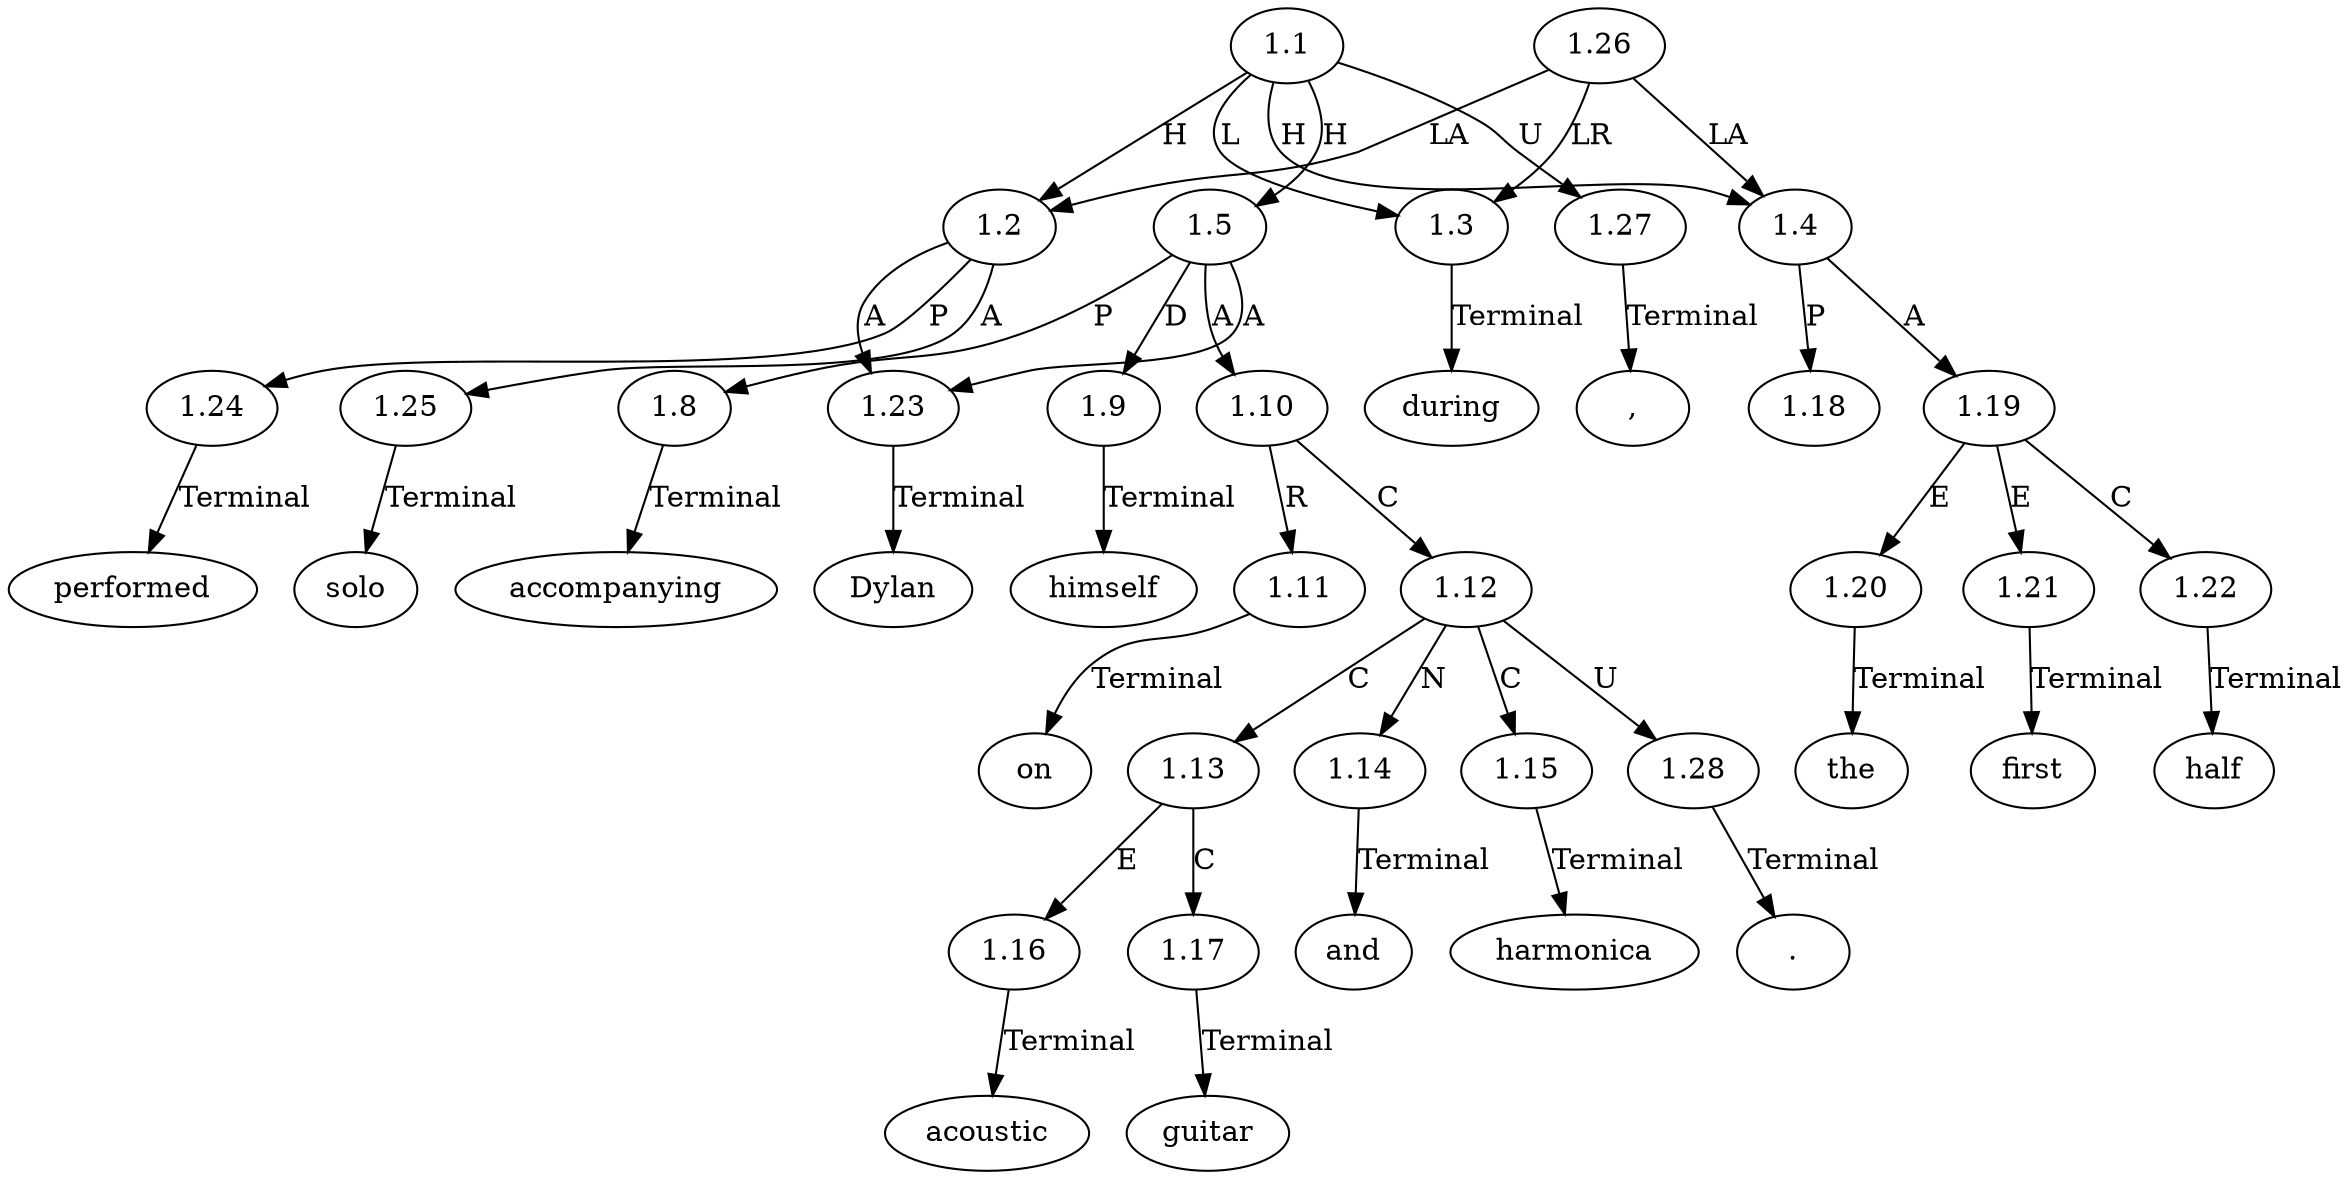 // Graph
digraph {
	0.1 [label=Dylan ordering=out]
	0.10 [label=himself ordering=out]
	0.11 [label=on ordering=out]
	0.12 [label=acoustic ordering=out]
	0.13 [label=guitar ordering=out]
	0.14 [label=and ordering=out]
	0.15 [label=harmonica ordering=out]
	0.16 [label="." ordering=out]
	0.2 [label=performed ordering=out]
	0.3 [label=solo ordering=out]
	0.4 [label=during ordering=out]
	0.5 [label=the ordering=out]
	0.6 [label=first ordering=out]
	0.7 [label=half ordering=out]
	0.8 [label="," ordering=out]
	0.9 [label=accompanying ordering=out]
	1.1 [label=1.1 ordering=out]
	1.2 [label=1.2 ordering=out]
	1.3 [label=1.3 ordering=out]
	1.4 [label=1.4 ordering=out]
	1.5 [label=1.5 ordering=out]
	1.8 [label=1.8 ordering=out]
	1.9 [label=1.9 ordering=out]
	1.10 [label=1.10 ordering=out]
	1.11 [label=1.11 ordering=out]
	1.12 [label=1.12 ordering=out]
	1.13 [label=1.13 ordering=out]
	1.14 [label=1.14 ordering=out]
	1.15 [label=1.15 ordering=out]
	1.16 [label=1.16 ordering=out]
	1.17 [label=1.17 ordering=out]
	1.18 [label=1.18 ordering=out]
	1.19 [label=1.19 ordering=out]
	1.20 [label=1.20 ordering=out]
	1.21 [label=1.21 ordering=out]
	1.22 [label=1.22 ordering=out]
	1.23 [label=1.23 ordering=out]
	1.24 [label=1.24 ordering=out]
	1.25 [label=1.25 ordering=out]
	1.26 [label=1.26 ordering=out]
	1.27 [label=1.27 ordering=out]
	1.28 [label=1.28 ordering=out]
	1.1 -> 1.2 [label=H ordering=out]
	1.1 -> 1.3 [label=L ordering=out]
	1.1 -> 1.4 [label=H ordering=out]
	1.1 -> 1.5 [label=H ordering=out]
	1.1 -> 1.27 [label=U ordering=out]
	1.2 -> 1.23 [label=A ordering=out]
	1.2 -> 1.24 [label=P ordering=out]
	1.2 -> 1.25 [label=A ordering=out]
	1.3 -> 0.4 [label=Terminal ordering=out]
	1.4 -> 1.18 [label=P ordering=out]
	1.4 -> 1.19 [label=A ordering=out]
	1.5 -> 1.8 [label=P ordering=out]
	1.5 -> 1.9 [label=D ordering=out]
	1.5 -> 1.10 [label=A ordering=out]
	1.5 -> 1.23 [label=A ordering=out]
	1.8 -> 0.9 [label=Terminal ordering=out]
	1.9 -> 0.10 [label=Terminal ordering=out]
	1.10 -> 1.11 [label=R ordering=out]
	1.10 -> 1.12 [label=C ordering=out]
	1.11 -> 0.11 [label=Terminal ordering=out]
	1.12 -> 1.13 [label=C ordering=out]
	1.12 -> 1.14 [label=N ordering=out]
	1.12 -> 1.15 [label=C ordering=out]
	1.12 -> 1.28 [label=U ordering=out]
	1.13 -> 1.16 [label=E ordering=out]
	1.13 -> 1.17 [label=C ordering=out]
	1.14 -> 0.14 [label=Terminal ordering=out]
	1.15 -> 0.15 [label=Terminal ordering=out]
	1.16 -> 0.12 [label=Terminal ordering=out]
	1.17 -> 0.13 [label=Terminal ordering=out]
	1.19 -> 1.20 [label=E ordering=out]
	1.19 -> 1.21 [label=E ordering=out]
	1.19 -> 1.22 [label=C ordering=out]
	1.20 -> 0.5 [label=Terminal ordering=out]
	1.21 -> 0.6 [label=Terminal ordering=out]
	1.22 -> 0.7 [label=Terminal ordering=out]
	1.23 -> 0.1 [label=Terminal ordering=out]
	1.24 -> 0.2 [label=Terminal ordering=out]
	1.25 -> 0.3 [label=Terminal ordering=out]
	1.26 -> 1.2 [label=LA ordering=out]
	1.26 -> 1.3 [label=LR ordering=out]
	1.26 -> 1.4 [label=LA ordering=out]
	1.27 -> 0.8 [label=Terminal ordering=out]
	1.28 -> 0.16 [label=Terminal ordering=out]
}
